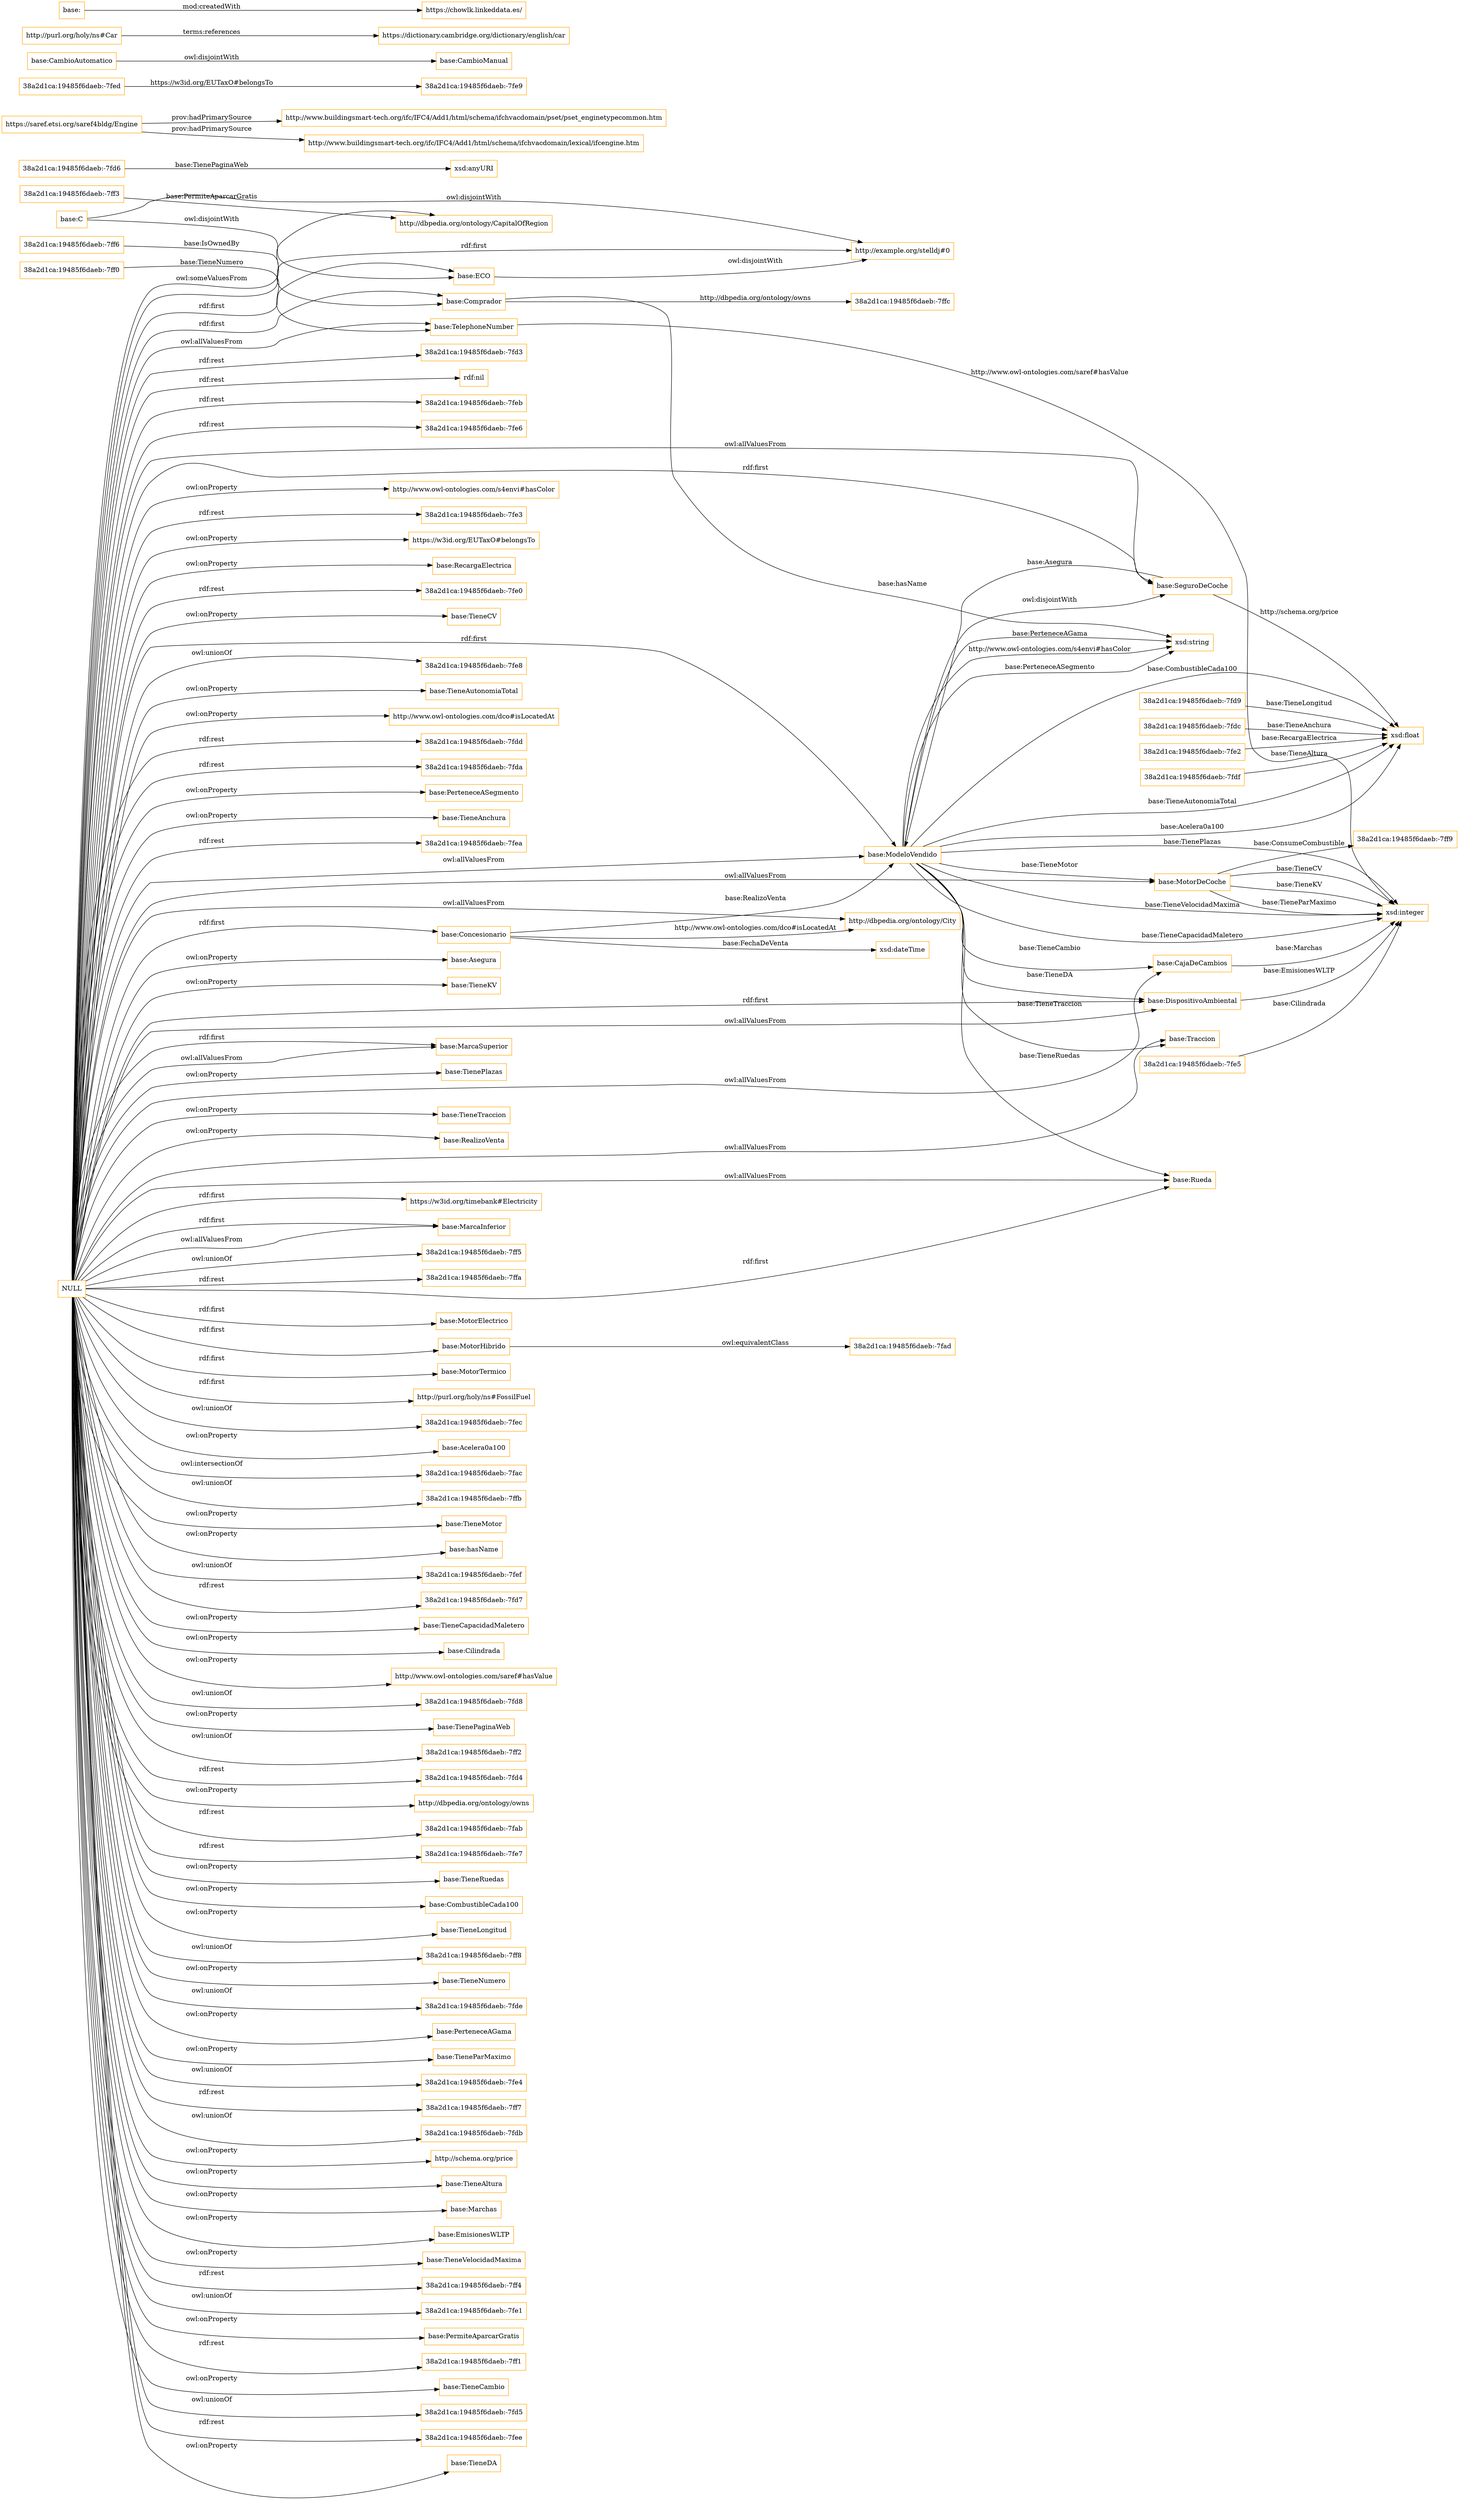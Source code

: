 digraph ar2dtool_diagram { 
rankdir=LR;
size="1501"
node [shape = rectangle, color="orange"]; "base:Traccion" "38a2d1ca:19485f6daeb:-7ff0" "38a2d1ca:19485f6daeb:-7fe5" "38a2d1ca:19485f6daeb:-7fad" "base:SeguroDeCoche" "38a2d1ca:19485f6daeb:-7fd6" "base:MarcaSuperior" "http://dbpedia.org/ontology/CapitalOfRegion" "base:DispositivoAmbiental" "https://saref.etsi.org/saref4bldg/Engine" "38a2d1ca:19485f6daeb:-7ff6" "base:TelephoneNumber" "base:Comprador" "base:MotorDeCoche" "base:Rueda" "38a2d1ca:19485f6daeb:-7fe9" "base:Concesionario" "base:CambioManual" "38a2d1ca:19485f6daeb:-7fed" "38a2d1ca:19485f6daeb:-7fdc" "https://w3id.org/timebank#Electricity" "38a2d1ca:19485f6daeb:-7fe2" "base:CajaDeCambios" "base:MarcaInferior" "38a2d1ca:19485f6daeb:-7fdf" "base:CambioAutomatico" "http://dbpedia.org/ontology/City" "base:C" "base:ECO" "http://purl.org/holy/ns#Car" "base:ModeloVendido" "base:MotorElectrico" "38a2d1ca:19485f6daeb:-7ffc" "38a2d1ca:19485f6daeb:-7ff3" "base:MotorHibrido" "38a2d1ca:19485f6daeb:-7fd9" "http://example.org/stelldj#0" "base:MotorTermico" "http://purl.org/holy/ns#FossilFuel" "38a2d1ca:19485f6daeb:-7ff9" ; /*classes style*/
	"base:C" -> "http://example.org/stelldj#0" [ label = "owl:disjointWith" ];
	"base:C" -> "base:ECO" [ label = "owl:disjointWith" ];
	"http://purl.org/holy/ns#Car" -> "https://dictionary.cambridge.org/dictionary/english/car" [ label = "terms:references" ];
	"base:CambioAutomatico" -> "base:CambioManual" [ label = "owl:disjointWith" ];
	"NULL" -> "base:Traccion" [ label = "owl:allValuesFrom" ];
	"NULL" -> "38a2d1ca:19485f6daeb:-7fec" [ label = "owl:unionOf" ];
	"NULL" -> "base:Acelera0a100" [ label = "owl:onProperty" ];
	"NULL" -> "38a2d1ca:19485f6daeb:-7fac" [ label = "owl:intersectionOf" ];
	"NULL" -> "base:MarcaInferior" [ label = "owl:allValuesFrom" ];
	"NULL" -> "38a2d1ca:19485f6daeb:-7ffb" [ label = "owl:unionOf" ];
	"NULL" -> "base:TieneMotor" [ label = "owl:onProperty" ];
	"NULL" -> "base:hasName" [ label = "owl:onProperty" ];
	"NULL" -> "38a2d1ca:19485f6daeb:-7fef" [ label = "owl:unionOf" ];
	"NULL" -> "base:Comprador" [ label = "rdf:first" ];
	"NULL" -> "38a2d1ca:19485f6daeb:-7fd7" [ label = "rdf:rest" ];
	"NULL" -> "base:TieneCapacidadMaletero" [ label = "owl:onProperty" ];
	"NULL" -> "base:Cilindrada" [ label = "owl:onProperty" ];
	"NULL" -> "http://www.owl-ontologies.com/saref#hasValue" [ label = "owl:onProperty" ];
	"NULL" -> "38a2d1ca:19485f6daeb:-7fd8" [ label = "owl:unionOf" ];
	"NULL" -> "base:MotorTermico" [ label = "rdf:first" ];
	"NULL" -> "base:TienePaginaWeb" [ label = "owl:onProperty" ];
	"NULL" -> "38a2d1ca:19485f6daeb:-7ff2" [ label = "owl:unionOf" ];
	"NULL" -> "38a2d1ca:19485f6daeb:-7fd4" [ label = "rdf:rest" ];
	"NULL" -> "http://dbpedia.org/ontology/owns" [ label = "owl:onProperty" ];
	"NULL" -> "38a2d1ca:19485f6daeb:-7fab" [ label = "rdf:rest" ];
	"NULL" -> "38a2d1ca:19485f6daeb:-7fe7" [ label = "rdf:rest" ];
	"NULL" -> "base:TieneRuedas" [ label = "owl:onProperty" ];
	"NULL" -> "base:CombustibleCada100" [ label = "owl:onProperty" ];
	"NULL" -> "base:TieneLongitud" [ label = "owl:onProperty" ];
	"NULL" -> "38a2d1ca:19485f6daeb:-7ff8" [ label = "owl:unionOf" ];
	"NULL" -> "base:TieneNumero" [ label = "owl:onProperty" ];
	"NULL" -> "http://example.org/stelldj#0" [ label = "rdf:first" ];
	"NULL" -> "38a2d1ca:19485f6daeb:-7fde" [ label = "owl:unionOf" ];
	"NULL" -> "base:ModeloVendido" [ label = "owl:allValuesFrom" ];
	"NULL" -> "base:PerteneceAGama" [ label = "owl:onProperty" ];
	"NULL" -> "base:TieneParMaximo" [ label = "owl:onProperty" ];
	"NULL" -> "38a2d1ca:19485f6daeb:-7fe4" [ label = "owl:unionOf" ];
	"NULL" -> "38a2d1ca:19485f6daeb:-7ff7" [ label = "rdf:rest" ];
	"NULL" -> "38a2d1ca:19485f6daeb:-7fdb" [ label = "owl:unionOf" ];
	"NULL" -> "http://schema.org/price" [ label = "owl:onProperty" ];
	"NULL" -> "base:TieneAltura" [ label = "owl:onProperty" ];
	"NULL" -> "base:Marchas" [ label = "owl:onProperty" ];
	"NULL" -> "base:EmisionesWLTP" [ label = "owl:onProperty" ];
	"NULL" -> "base:TieneVelocidadMaxima" [ label = "owl:onProperty" ];
	"NULL" -> "38a2d1ca:19485f6daeb:-7ff4" [ label = "rdf:rest" ];
	"NULL" -> "38a2d1ca:19485f6daeb:-7fe1" [ label = "owl:unionOf" ];
	"NULL" -> "base:PermiteAparcarGratis" [ label = "owl:onProperty" ];
	"NULL" -> "38a2d1ca:19485f6daeb:-7ff1" [ label = "rdf:rest" ];
	"NULL" -> "base:ModeloVendido" [ label = "rdf:first" ];
	"NULL" -> "base:Rueda" [ label = "owl:allValuesFrom" ];
	"NULL" -> "base:CajaDeCambios" [ label = "owl:allValuesFrom" ];
	"NULL" -> "base:TieneCambio" [ label = "owl:onProperty" ];
	"NULL" -> "38a2d1ca:19485f6daeb:-7fd5" [ label = "owl:unionOf" ];
	"NULL" -> "38a2d1ca:19485f6daeb:-7fee" [ label = "rdf:rest" ];
	"NULL" -> "https://w3id.org/timebank#Electricity" [ label = "rdf:first" ];
	"NULL" -> "base:TieneDA" [ label = "owl:onProperty" ];
	"NULL" -> "38a2d1ca:19485f6daeb:-7fd3" [ label = "rdf:rest" ];
	"NULL" -> "rdf:nil" [ label = "rdf:rest" ];
	"NULL" -> "base:DispositivoAmbiental" [ label = "owl:allValuesFrom" ];
	"NULL" -> "38a2d1ca:19485f6daeb:-7feb" [ label = "rdf:rest" ];
	"NULL" -> "38a2d1ca:19485f6daeb:-7fe6" [ label = "rdf:rest" ];
	"NULL" -> "base:DispositivoAmbiental" [ label = "rdf:first" ];
	"NULL" -> "base:TieneCV" [ label = "owl:onProperty" ];
	"NULL" -> "http://purl.org/holy/ns#FossilFuel" [ label = "rdf:first" ];
	"NULL" -> "http://www.owl-ontologies.com/s4envi#hasColor" [ label = "owl:onProperty" ];
	"NULL" -> "base:MarcaSuperior" [ label = "rdf:first" ];
	"NULL" -> "38a2d1ca:19485f6daeb:-7fe3" [ label = "rdf:rest" ];
	"NULL" -> "https://w3id.org/EUTaxO#belongsTo" [ label = "owl:onProperty" ];
	"NULL" -> "base:SeguroDeCoche" [ label = "owl:allValuesFrom" ];
	"NULL" -> "base:SeguroDeCoche" [ label = "rdf:first" ];
	"NULL" -> "base:Concesionario" [ label = "rdf:first" ];
	"NULL" -> "base:MotorElectrico" [ label = "rdf:first" ];
	"NULL" -> "base:RecargaElectrica" [ label = "owl:onProperty" ];
	"NULL" -> "base:Rueda" [ label = "rdf:first" ];
	"NULL" -> "38a2d1ca:19485f6daeb:-7fe0" [ label = "rdf:rest" ];
	"NULL" -> "38a2d1ca:19485f6daeb:-7fe8" [ label = "owl:unionOf" ];
	"NULL" -> "base:ECO" [ label = "rdf:first" ];
	"NULL" -> "base:TieneAutonomiaTotal" [ label = "owl:onProperty" ];
	"NULL" -> "http://www.owl-ontologies.com/dco#isLocatedAt" [ label = "owl:onProperty" ];
	"NULL" -> "38a2d1ca:19485f6daeb:-7fdd" [ label = "rdf:rest" ];
	"NULL" -> "base:MarcaInferior" [ label = "rdf:first" ];
	"NULL" -> "38a2d1ca:19485f6daeb:-7fda" [ label = "rdf:rest" ];
	"NULL" -> "http://dbpedia.org/ontology/CapitalOfRegion" [ label = "owl:someValuesFrom" ];
	"NULL" -> "base:MotorHibrido" [ label = "rdf:first" ];
	"NULL" -> "base:PerteneceASegmento" [ label = "owl:onProperty" ];
	"NULL" -> "base:TieneAnchura" [ label = "owl:onProperty" ];
	"NULL" -> "base:TelephoneNumber" [ label = "owl:allValuesFrom" ];
	"NULL" -> "38a2d1ca:19485f6daeb:-7fea" [ label = "rdf:rest" ];
	"NULL" -> "base:MotorDeCoche" [ label = "owl:allValuesFrom" ];
	"NULL" -> "http://dbpedia.org/ontology/City" [ label = "owl:allValuesFrom" ];
	"NULL" -> "base:Asegura" [ label = "owl:onProperty" ];
	"NULL" -> "base:MarcaSuperior" [ label = "owl:allValuesFrom" ];
	"NULL" -> "base:TieneKV" [ label = "owl:onProperty" ];
	"NULL" -> "base:TienePlazas" [ label = "owl:onProperty" ];
	"NULL" -> "base:TieneTraccion" [ label = "owl:onProperty" ];
	"NULL" -> "base:RealizoVenta" [ label = "owl:onProperty" ];
	"NULL" -> "38a2d1ca:19485f6daeb:-7ff5" [ label = "owl:unionOf" ];
	"NULL" -> "38a2d1ca:19485f6daeb:-7ffa" [ label = "rdf:rest" ];
	"base:MotorHibrido" -> "38a2d1ca:19485f6daeb:-7fad" [ label = "owl:equivalentClass" ];
	"https://saref.etsi.org/saref4bldg/Engine" -> "http://www.buildingsmart-tech.org/ifc/IFC4/Add1/html/schema/ifchvacdomain/pset/pset_enginetypecommon.htm" [ label = "prov:hadPrimarySource" ];
	"https://saref.etsi.org/saref4bldg/Engine" -> "http://www.buildingsmart-tech.org/ifc/IFC4/Add1/html/schema/ifchvacdomain/lexical/ifcengine.htm" [ label = "prov:hadPrimarySource" ];
	"base:ECO" -> "http://example.org/stelldj#0" [ label = "owl:disjointWith" ];
	"base:ModeloVendido" -> "base:SeguroDeCoche" [ label = "owl:disjointWith" ];
	"base:" -> "https://chowlk.linkeddata.es/" [ label = "mod:createdWith" ];
	"38a2d1ca:19485f6daeb:-7ff6" -> "base:Comprador" [ label = "base:IsOwnedBy" ];
	"base:Comprador" -> "xsd:string" [ label = "base:hasName" ];
	"base:Concesionario" -> "xsd:dateTime" [ label = "base:FechaDeVenta" ];
	"38a2d1ca:19485f6daeb:-7ff0" -> "base:TelephoneNumber" [ label = "base:TieneNumero" ];
	"base:ModeloVendido" -> "base:Traccion" [ label = "base:TieneTraccion" ];
	"38a2d1ca:19485f6daeb:-7fd6" -> "xsd:anyURI" [ label = "base:TienePaginaWeb" ];
	"38a2d1ca:19485f6daeb:-7fd9" -> "xsd:float" [ label = "base:TieneLongitud" ];
	"38a2d1ca:19485f6daeb:-7fdf" -> "xsd:float" [ label = "base:TieneAltura" ];
	"base:ModeloVendido" -> "xsd:float" [ label = "base:Acelera0a100" ];
	"base:MotorDeCoche" -> "xsd:integer" [ label = "base:TieneCV" ];
	"base:TelephoneNumber" -> "xsd:integer" [ label = "http://www.owl-ontologies.com/saref#hasValue" ];
	"base:ModeloVendido" -> "base:Rueda" [ label = "base:TieneRuedas" ];
	"base:MotorDeCoche" -> "38a2d1ca:19485f6daeb:-7ff9" [ label = "base:ConsumeCombustible" ];
	"base:Concesionario" -> "base:ModeloVendido" [ label = "base:RealizoVenta" ];
	"base:Concesionario" -> "http://dbpedia.org/ontology/City" [ label = "http://www.owl-ontologies.com/dco#isLocatedAt" ];
	"base:SeguroDeCoche" -> "xsd:float" [ label = "http://schema.org/price" ];
	"base:SeguroDeCoche" -> "base:ModeloVendido" [ label = "base:Asegura" ];
	"base:ModeloVendido" -> "base:DispositivoAmbiental" [ label = "base:TieneDA" ];
	"base:ModeloVendido" -> "base:CajaDeCambios" [ label = "base:TieneCambio" ];
	"base:ModeloVendido" -> "xsd:float" [ label = "base:CombustibleCada100" ];
	"38a2d1ca:19485f6daeb:-7fdc" -> "xsd:float" [ label = "base:TieneAnchura" ];
	"base:ModeloVendido" -> "xsd:string" [ label = "base:PerteneceAGama" ];
	"base:ModeloVendido" -> "xsd:integer" [ label = "base:TieneVelocidadMaxima" ];
	"base:ModeloVendido" -> "xsd:integer" [ label = "base:TieneCapacidadMaletero" ];
	"base:MotorDeCoche" -> "xsd:integer" [ label = "base:TieneKV" ];
	"base:ModeloVendido" -> "xsd:string" [ label = "http://www.owl-ontologies.com/s4envi#hasColor" ];
	"base:ModeloVendido" -> "xsd:float" [ label = "base:TieneAutonomiaTotal" ];
	"38a2d1ca:19485f6daeb:-7fed" -> "38a2d1ca:19485f6daeb:-7fe9" [ label = "https://w3id.org/EUTaxO#belongsTo" ];
	"base:CajaDeCambios" -> "xsd:integer" [ label = "base:Marchas" ];
	"base:ModeloVendido" -> "base:MotorDeCoche" [ label = "base:TieneMotor" ];
	"base:ModeloVendido" -> "xsd:string" [ label = "base:PerteneceASegmento" ];
	"38a2d1ca:19485f6daeb:-7fe2" -> "xsd:float" [ label = "base:RecargaElectrica" ];
	"base:Comprador" -> "38a2d1ca:19485f6daeb:-7ffc" [ label = "http://dbpedia.org/ontology/owns" ];
	"base:ModeloVendido" -> "xsd:integer" [ label = "base:TienePlazas" ];
	"base:MotorDeCoche" -> "xsd:integer" [ label = "base:TieneParMaximo" ];
	"38a2d1ca:19485f6daeb:-7fe5" -> "xsd:integer" [ label = "base:Cilindrada" ];
	"base:DispositivoAmbiental" -> "xsd:integer" [ label = "base:EmisionesWLTP" ];
	"38a2d1ca:19485f6daeb:-7ff3" -> "http://dbpedia.org/ontology/CapitalOfRegion" [ label = "base:PermiteAparcarGratis" ];

}

